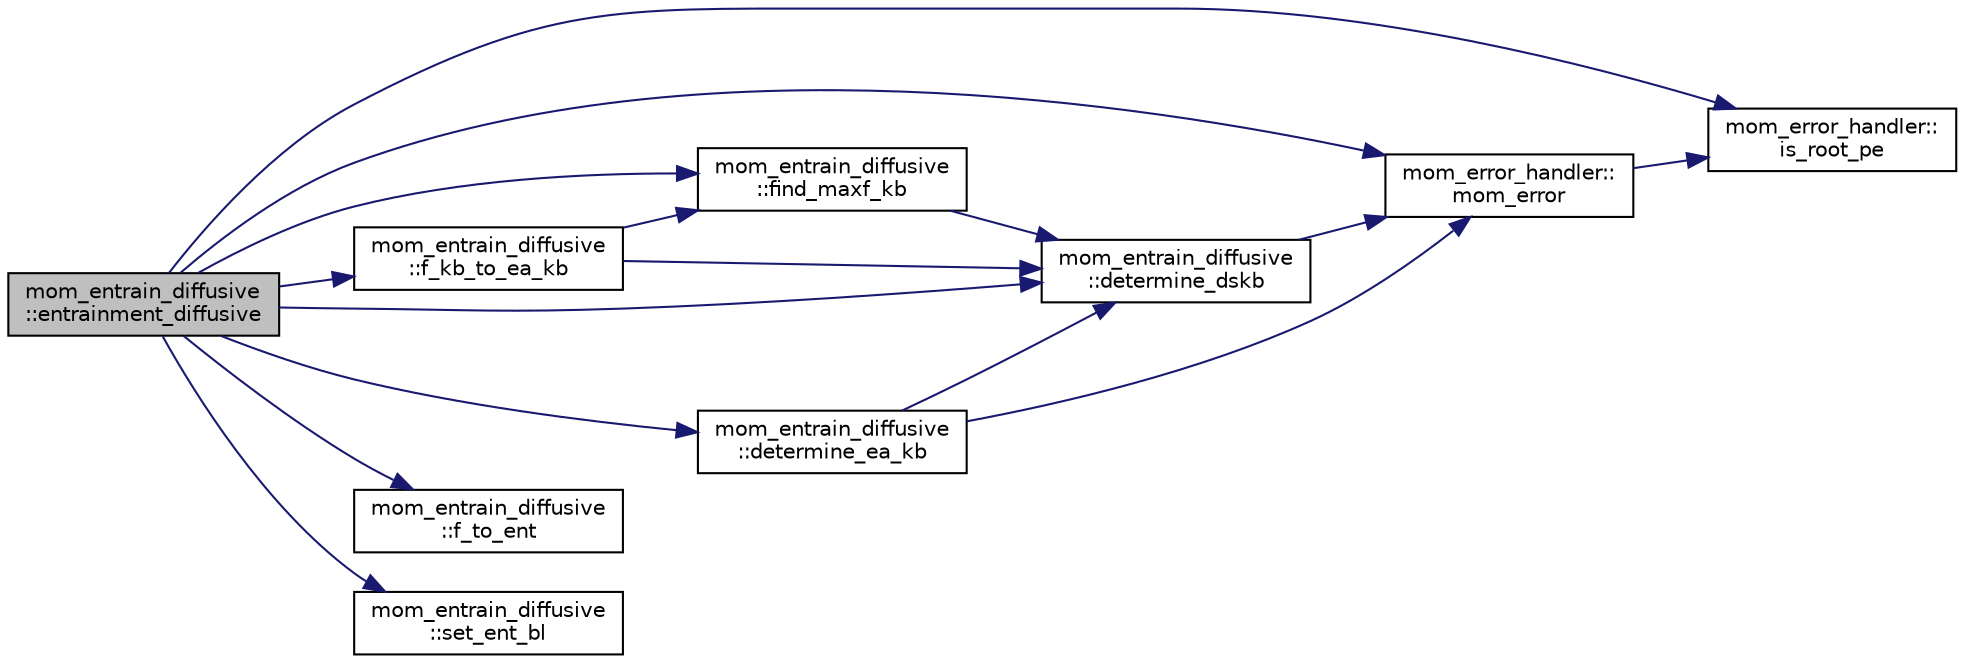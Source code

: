 digraph "mom_entrain_diffusive::entrainment_diffusive"
{
 // INTERACTIVE_SVG=YES
 // LATEX_PDF_SIZE
  edge [fontname="Helvetica",fontsize="10",labelfontname="Helvetica",labelfontsize="10"];
  node [fontname="Helvetica",fontsize="10",shape=record];
  rankdir="LR";
  Node1 [label="mom_entrain_diffusive\l::entrainment_diffusive",height=0.2,width=0.4,color="black", fillcolor="grey75", style="filled", fontcolor="black",tooltip="This subroutine calculates ea and eb, the rates at which a layer entrains from the layers above and b..."];
  Node1 -> Node2 [color="midnightblue",fontsize="10",style="solid",fontname="Helvetica"];
  Node2 [label="mom_entrain_diffusive\l::determine_dskb",height=0.2,width=0.4,color="black", fillcolor="white", style="filled",URL="$namespacemom__entrain__diffusive.html#aa2d2f462912ba1e201b1b73e62a905f3",tooltip="This subroutine determines the reference density difference between the bottommost buffer layer and t..."];
  Node2 -> Node3 [color="midnightblue",fontsize="10",style="solid",fontname="Helvetica"];
  Node3 [label="mom_error_handler::\lmom_error",height=0.2,width=0.4,color="black", fillcolor="white", style="filled",URL="$namespacemom__error__handler.html#a460cfb79a06c29fc249952c2a3710d67",tooltip="This provides a convenient interface for writing an mpp_error message with run-time filter based on a..."];
  Node3 -> Node4 [color="midnightblue",fontsize="10",style="solid",fontname="Helvetica"];
  Node4 [label="mom_error_handler::\lis_root_pe",height=0.2,width=0.4,color="black", fillcolor="white", style="filled",URL="$namespacemom__error__handler.html#ad5f00a53059c72fe2332d1436c80ca71",tooltip="This returns .true. if the current PE is the root PE."];
  Node1 -> Node5 [color="midnightblue",fontsize="10",style="solid",fontname="Helvetica"];
  Node5 [label="mom_entrain_diffusive\l::determine_ea_kb",height=0.2,width=0.4,color="black", fillcolor="white", style="filled",URL="$namespacemom__entrain__diffusive.html#a541b3aadc418110f7359b0ae401e4e78",tooltip="This subroutine determines the entrainment from above by the top interior layer (labeled kb elsewhere..."];
  Node5 -> Node2 [color="midnightblue",fontsize="10",style="solid",fontname="Helvetica"];
  Node5 -> Node3 [color="midnightblue",fontsize="10",style="solid",fontname="Helvetica"];
  Node1 -> Node6 [color="midnightblue",fontsize="10",style="solid",fontname="Helvetica"];
  Node6 [label="mom_entrain_diffusive\l::f_kb_to_ea_kb",height=0.2,width=0.4,color="black", fillcolor="white", style="filled",URL="$namespacemom__entrain__diffusive.html#adce1b1ba57f5245f1eda57e7a254d4df",tooltip="Given an entrainment from below for layer kb, determine a consistent entrainment from above,..."];
  Node6 -> Node2 [color="midnightblue",fontsize="10",style="solid",fontname="Helvetica"];
  Node6 -> Node7 [color="midnightblue",fontsize="10",style="solid",fontname="Helvetica"];
  Node7 [label="mom_entrain_diffusive\l::find_maxf_kb",height=0.2,width=0.4,color="black", fillcolor="white", style="filled",URL="$namespacemom__entrain__diffusive.html#ae45dbf976314c3a9e278ebcebedab109",tooltip="Maximize F = ent*ds_kb*I_dSkbp1 in the range min_ent < ent < max_ent."];
  Node7 -> Node2 [color="midnightblue",fontsize="10",style="solid",fontname="Helvetica"];
  Node1 -> Node8 [color="midnightblue",fontsize="10",style="solid",fontname="Helvetica"];
  Node8 [label="mom_entrain_diffusive\l::f_to_ent",height=0.2,width=0.4,color="black", fillcolor="white", style="filled",URL="$namespacemom__entrain__diffusive.html#a13bbe9f35e3198470100375d9d016b7a",tooltip="This subroutine calculates the actual entrainments (ea and eb) and the amount of surface forcing that..."];
  Node1 -> Node7 [color="midnightblue",fontsize="10",style="solid",fontname="Helvetica"];
  Node1 -> Node4 [color="midnightblue",fontsize="10",style="solid",fontname="Helvetica"];
  Node1 -> Node3 [color="midnightblue",fontsize="10",style="solid",fontname="Helvetica"];
  Node1 -> Node9 [color="midnightblue",fontsize="10",style="solid",fontname="Helvetica"];
  Node9 [label="mom_entrain_diffusive\l::set_ent_bl",height=0.2,width=0.4,color="black", fillcolor="white", style="filled",URL="$namespacemom__entrain__diffusive.html#a363a25e7823043bb028e920e359733b0",tooltip="This subroutine sets the average entrainment across each of the interfaces between buffer layers with..."];
}
